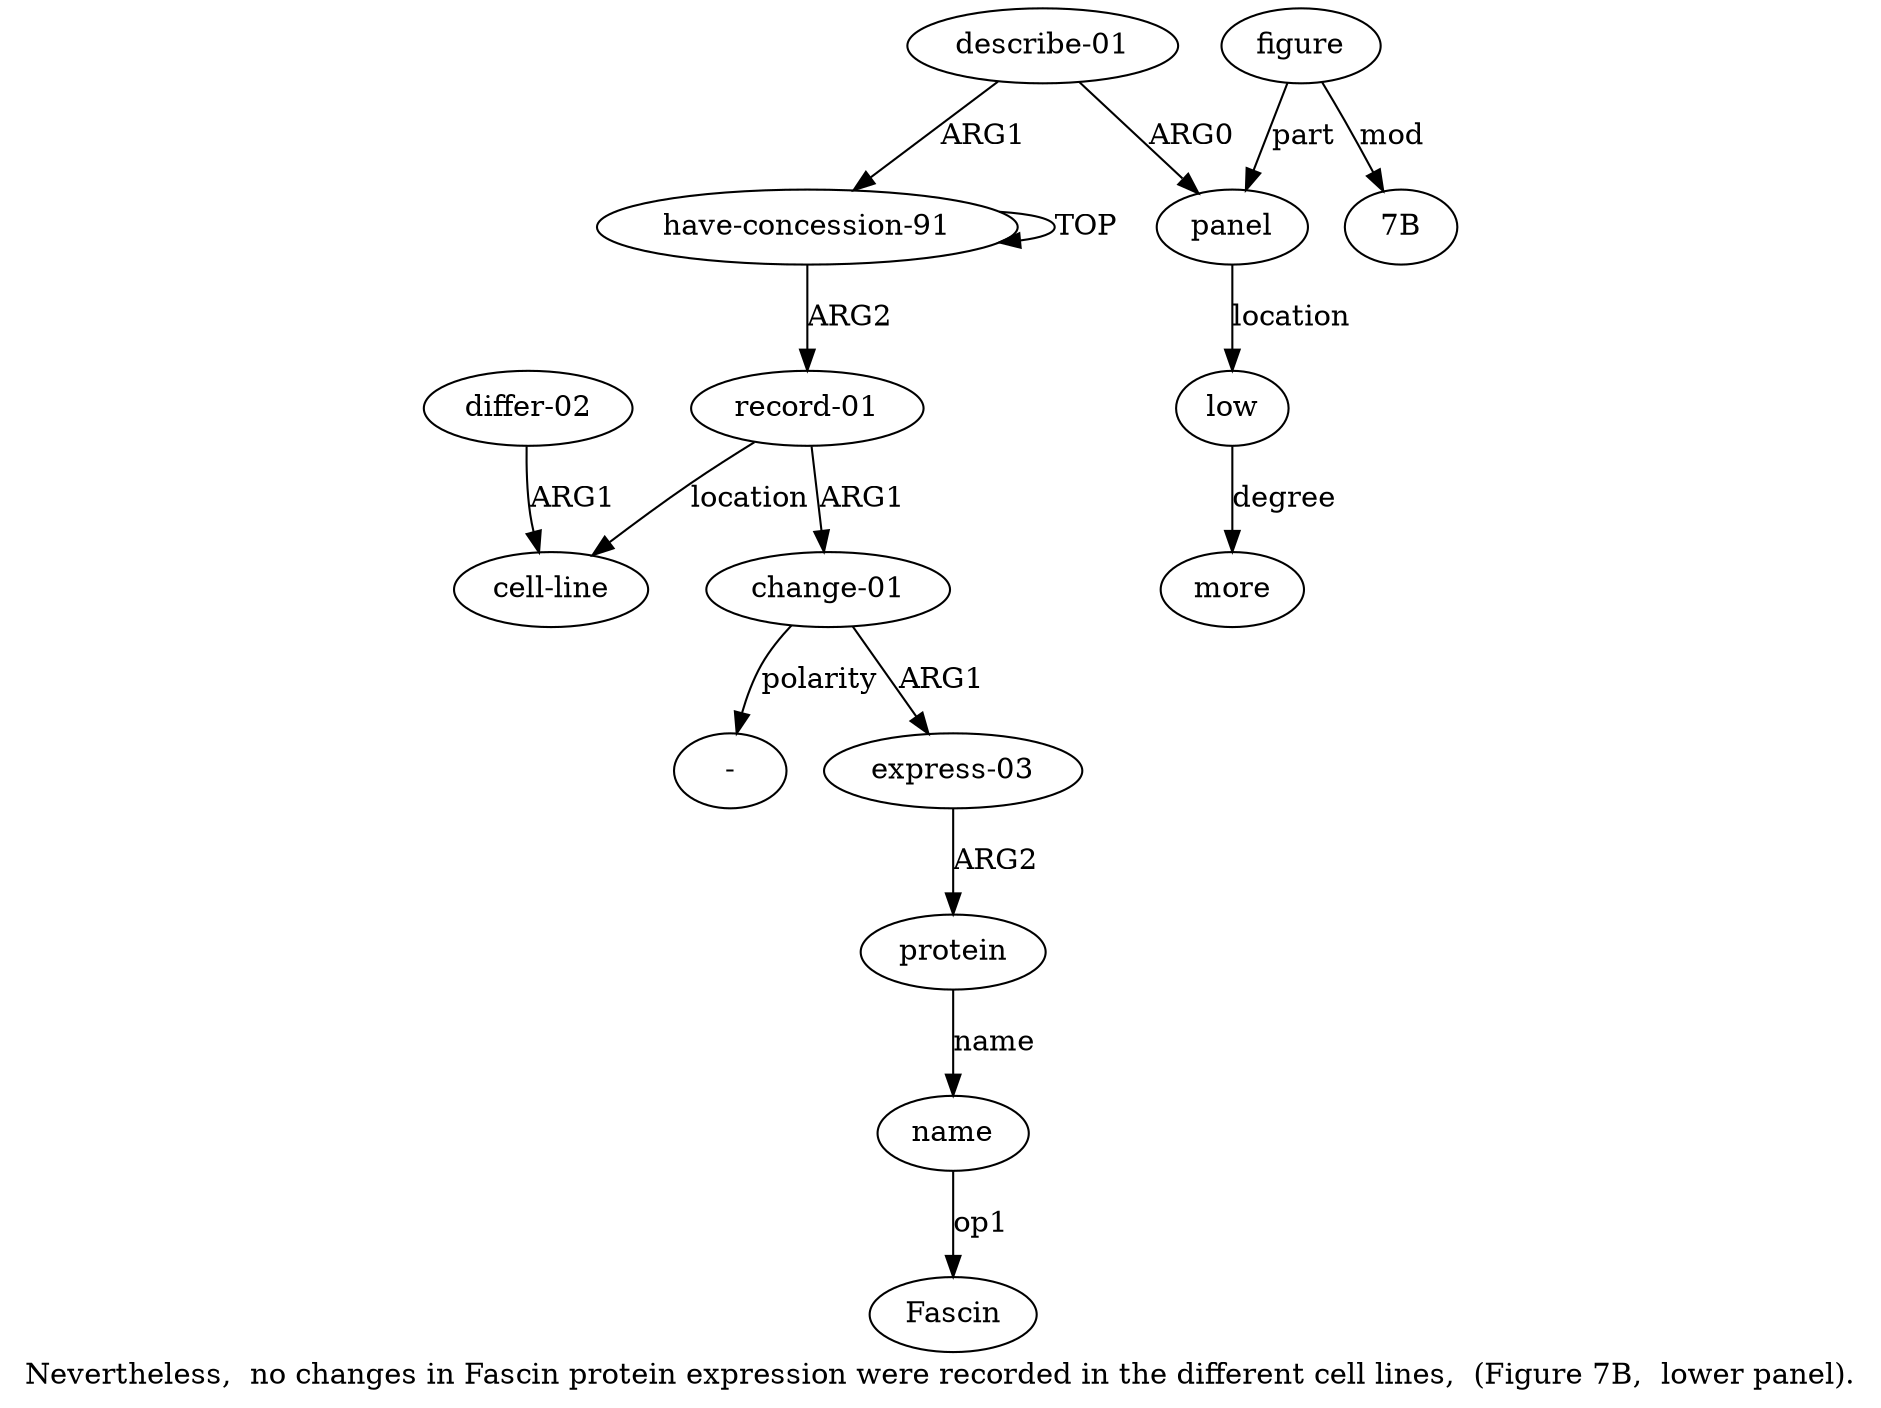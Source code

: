 digraph  {
	graph [label="Nevertheless,  no changes in Fascin protein expression were recorded in the different cell lines,  (Figure 7B,  lower panel)."];
	node [label="\N"];
	"a2 -"	 [color=black,
		gold_ind=-1,
		gold_label="-",
		label="-",
		test_ind=-1,
		test_label="-"];
	a11	 [color=black,
		gold_ind=11,
		gold_label=more,
		label=more,
		test_ind=11,
		test_label=more];
	a10	 [color=black,
		gold_ind=10,
		gold_label=low,
		label=low,
		test_ind=10,
		test_label=low];
	a10 -> a11 [key=0,
	color=black,
	gold_label=degree,
	label=degree,
	test_label=degree];
a12 [color=black,
	gold_ind=12,
	gold_label=figure,
	label=figure,
	test_ind=12,
	test_label=figure];
a9 [color=black,
	gold_ind=9,
	gold_label=panel,
	label=panel,
	test_ind=9,
	test_label=panel];
a12 -> a9 [key=0,
color=black,
gold_label=part,
label=part,
test_label=part];
"a12 7B" [color=black,
gold_ind=-1,
gold_label="7B",
label="7B",
test_ind=-1,
test_label="7B"];
a12 -> "a12 7B" [key=0,
color=black,
gold_label=mod,
label=mod,
test_label=mod];
"a5 Fascin" [color=black,
gold_ind=-1,
gold_label=Fascin,
label=Fascin,
test_ind=-1,
test_label=Fascin];
a1 [color=black,
gold_ind=1,
gold_label="record-01",
label="record-01",
test_ind=1,
test_label="record-01"];
a2 [color=black,
gold_ind=2,
gold_label="change-01",
label="change-01",
test_ind=2,
test_label="change-01"];
a1 -> a2 [key=0,
color=black,
gold_label=ARG1,
label=ARG1,
test_label=ARG1];
a6 [color=black,
gold_ind=6,
gold_label="cell-line",
label="cell-line",
test_ind=6,
test_label="cell-line"];
a1 -> a6 [key=0,
color=black,
gold_label=location,
label=location,
test_label=location];
a0 [color=black,
gold_ind=0,
gold_label="have-concession-91",
label="have-concession-91",
test_ind=0,
test_label="have-concession-91"];
a0 -> a1 [key=0,
color=black,
gold_label=ARG2,
label=ARG2,
test_label=ARG2];
a0 -> a0 [key=0,
color=black,
gold_label=TOP,
label=TOP,
test_label=TOP];
a3 [color=black,
gold_ind=3,
gold_label="express-03",
label="express-03",
test_ind=3,
test_label="express-03"];
a4 [color=black,
gold_ind=4,
gold_label=protein,
label=protein,
test_ind=4,
test_label=protein];
a3 -> a4 [key=0,
color=black,
gold_label=ARG2,
label=ARG2,
test_label=ARG2];
a2 -> "a2 -" [key=0,
color=black,
gold_label=polarity,
label=polarity,
test_label=polarity];
a2 -> a3 [key=0,
color=black,
gold_label=ARG1,
label=ARG1,
test_label=ARG1];
a5 [color=black,
gold_ind=5,
gold_label=name,
label=name,
test_ind=5,
test_label=name];
a5 -> "a5 Fascin" [key=0,
color=black,
gold_label=op1,
label=op1,
test_label=op1];
a4 -> a5 [key=0,
color=black,
gold_label=name,
label=name,
test_label=name];
a7 [color=black,
gold_ind=7,
gold_label="differ-02",
label="differ-02",
test_ind=7,
test_label="differ-02"];
a7 -> a6 [key=0,
color=black,
gold_label=ARG1,
label=ARG1,
test_label=ARG1];
a9 -> a10 [key=0,
color=black,
gold_label=location,
label=location,
test_label=location];
a8 [color=black,
gold_ind=8,
gold_label="describe-01",
label="describe-01",
test_ind=8,
test_label="describe-01"];
a8 -> a0 [key=0,
color=black,
gold_label=ARG1,
label=ARG1,
test_label=ARG1];
a8 -> a9 [key=0,
color=black,
gold_label=ARG0,
label=ARG0,
test_label=ARG0];
}
